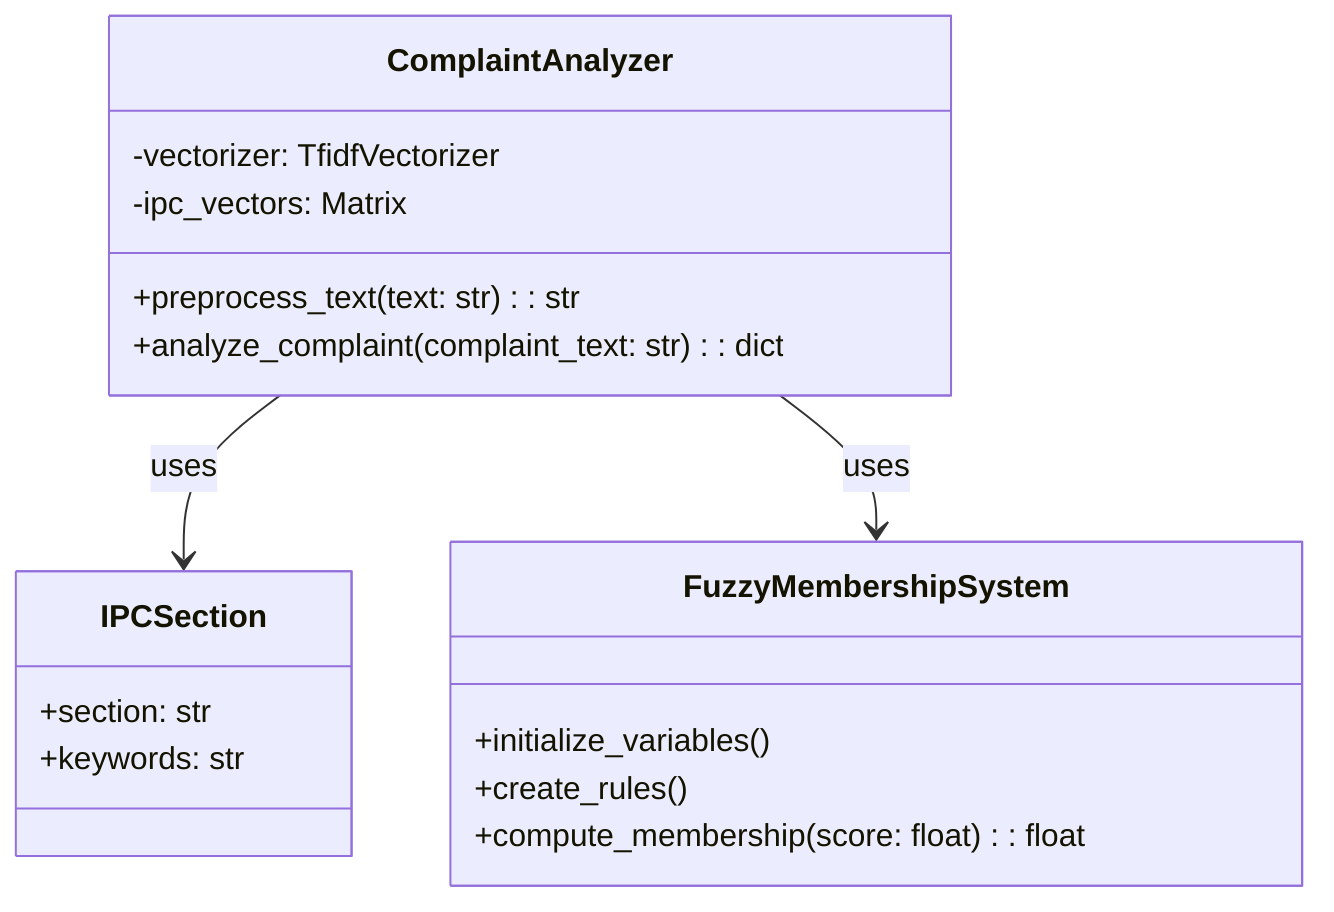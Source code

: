 classDiagram
    class ComplaintAnalyzer {
        +preprocess_text(text: str): str
        +analyze_complaint(complaint_text: str): dict
        -vectorizer: TfidfVectorizer
        -ipc_vectors: Matrix
    }
    
    class IPCSection {
        +section: str
        +keywords: str
    }
    
    class FuzzyMembershipSystem {
        +initialize_variables()
        +create_rules()
        +compute_membership(score: float): float
    }
    
    ComplaintAnalyzer --> IPCSection: uses
    ComplaintAnalyzer --> FuzzyMembershipSystem: uses